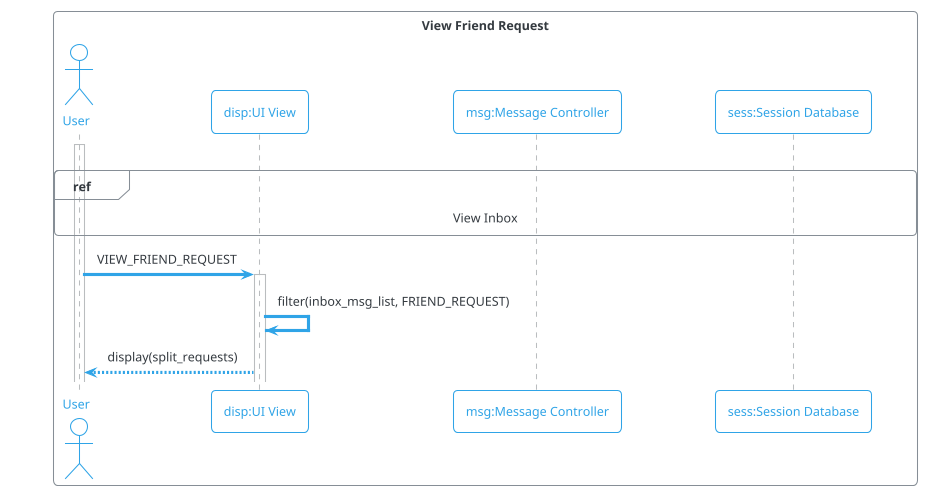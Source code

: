 @startuml
!theme cerulean-outline
box "View Friend Request"
actor "User" as user
participant "disp:UI View" as disp
participant "msg:Message Controller" as msg
participant "sess:Session Database" as sess
end box
activate user
|||
ref over user, sess : View Inbox 
user -> disp ++ : VIEW_FRIEND_REQUEST
disp -> disp : filter(inbox_msg_list, FRIEND_REQUEST)
disp --> user : display(split_requests)
@enduml